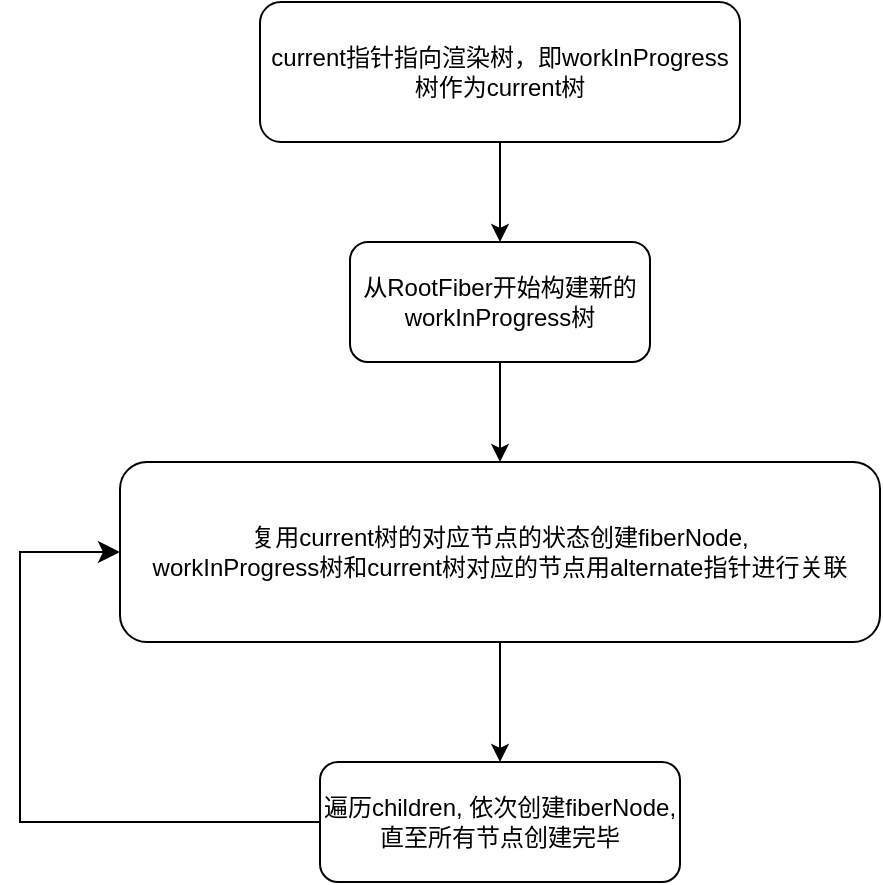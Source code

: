 <mxfile>
    <diagram id="5bY7zt1B2jnfKztEcU9h" name="第 1 页">
        <mxGraphModel dx="667" dy="411" grid="1" gridSize="10" guides="1" tooltips="1" connect="1" arrows="1" fold="1" page="1" pageScale="1" pageWidth="827" pageHeight="1169" math="0" shadow="0">
            <root>
                <mxCell id="0"/>
                <mxCell id="1" parent="0"/>
                <mxCell id="6" value="" style="edgeStyle=none;html=1;" edge="1" parent="1" source="2" target="3">
                    <mxGeometry relative="1" as="geometry"/>
                </mxCell>
                <mxCell id="2" value="current指针指向渲染树，即workInProgress树作为current树" style="rounded=1;whiteSpace=wrap;html=1;" vertex="1" parent="1">
                    <mxGeometry x="160" y="20" width="240" height="70" as="geometry"/>
                </mxCell>
                <mxCell id="7" value="" style="edgeStyle=none;html=1;" edge="1" parent="1" source="3" target="4">
                    <mxGeometry relative="1" as="geometry"/>
                </mxCell>
                <mxCell id="3" value="从RootFiber开始构建新的workInProgress树" style="rounded=1;whiteSpace=wrap;html=1;" vertex="1" parent="1">
                    <mxGeometry x="205" y="140" width="150" height="60" as="geometry"/>
                </mxCell>
                <mxCell id="8" value="" style="edgeStyle=none;html=1;" edge="1" parent="1" source="4" target="5">
                    <mxGeometry relative="1" as="geometry"/>
                </mxCell>
                <mxCell id="4" value="复用current树的对应节点的状态创建fiberNode, &lt;br&gt;workInProgress树和current树对应的节点用alternate指针进行关联" style="rounded=1;whiteSpace=wrap;html=1;" vertex="1" parent="1">
                    <mxGeometry x="90" y="250" width="380" height="90" as="geometry"/>
                </mxCell>
                <mxCell id="5" value="遍历children, 依次创建fiberNode,直至所有节点创建完毕" style="rounded=1;whiteSpace=wrap;html=1;" vertex="1" parent="1">
                    <mxGeometry x="190" y="400" width="180" height="60" as="geometry"/>
                </mxCell>
                <mxCell id="9" value="" style="edgeStyle=elbowEdgeStyle;elbow=vertical;endArrow=classic;html=1;curved=0;rounded=0;endSize=8;startSize=8;exitX=0;exitY=0.5;exitDx=0;exitDy=0;" edge="1" parent="1" source="5" target="4">
                    <mxGeometry width="50" height="50" relative="1" as="geometry">
                        <mxPoint x="40" y="340" as="sourcePoint"/>
                        <mxPoint x="40" y="290" as="targetPoint"/>
                        <Array as="points">
                            <mxPoint x="40" y="430"/>
                        </Array>
                    </mxGeometry>
                </mxCell>
            </root>
        </mxGraphModel>
    </diagram>
</mxfile>